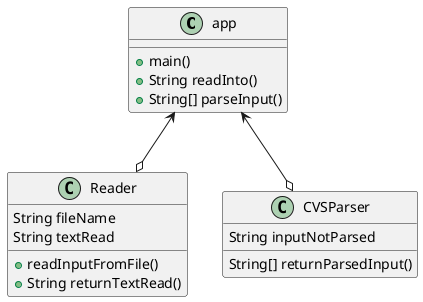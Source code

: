@startuml

class app {

+main()
+String readInto()
+String[] parseInput()

}

class Reader {

String fileName
String textRead

+ readInputFromFile()
+String returnTextRead()

}

class CVSParser {

String inputNotParsed

String[] returnParsedInput()

}

app <--o Reader
app <--o CVSParser
@enduml